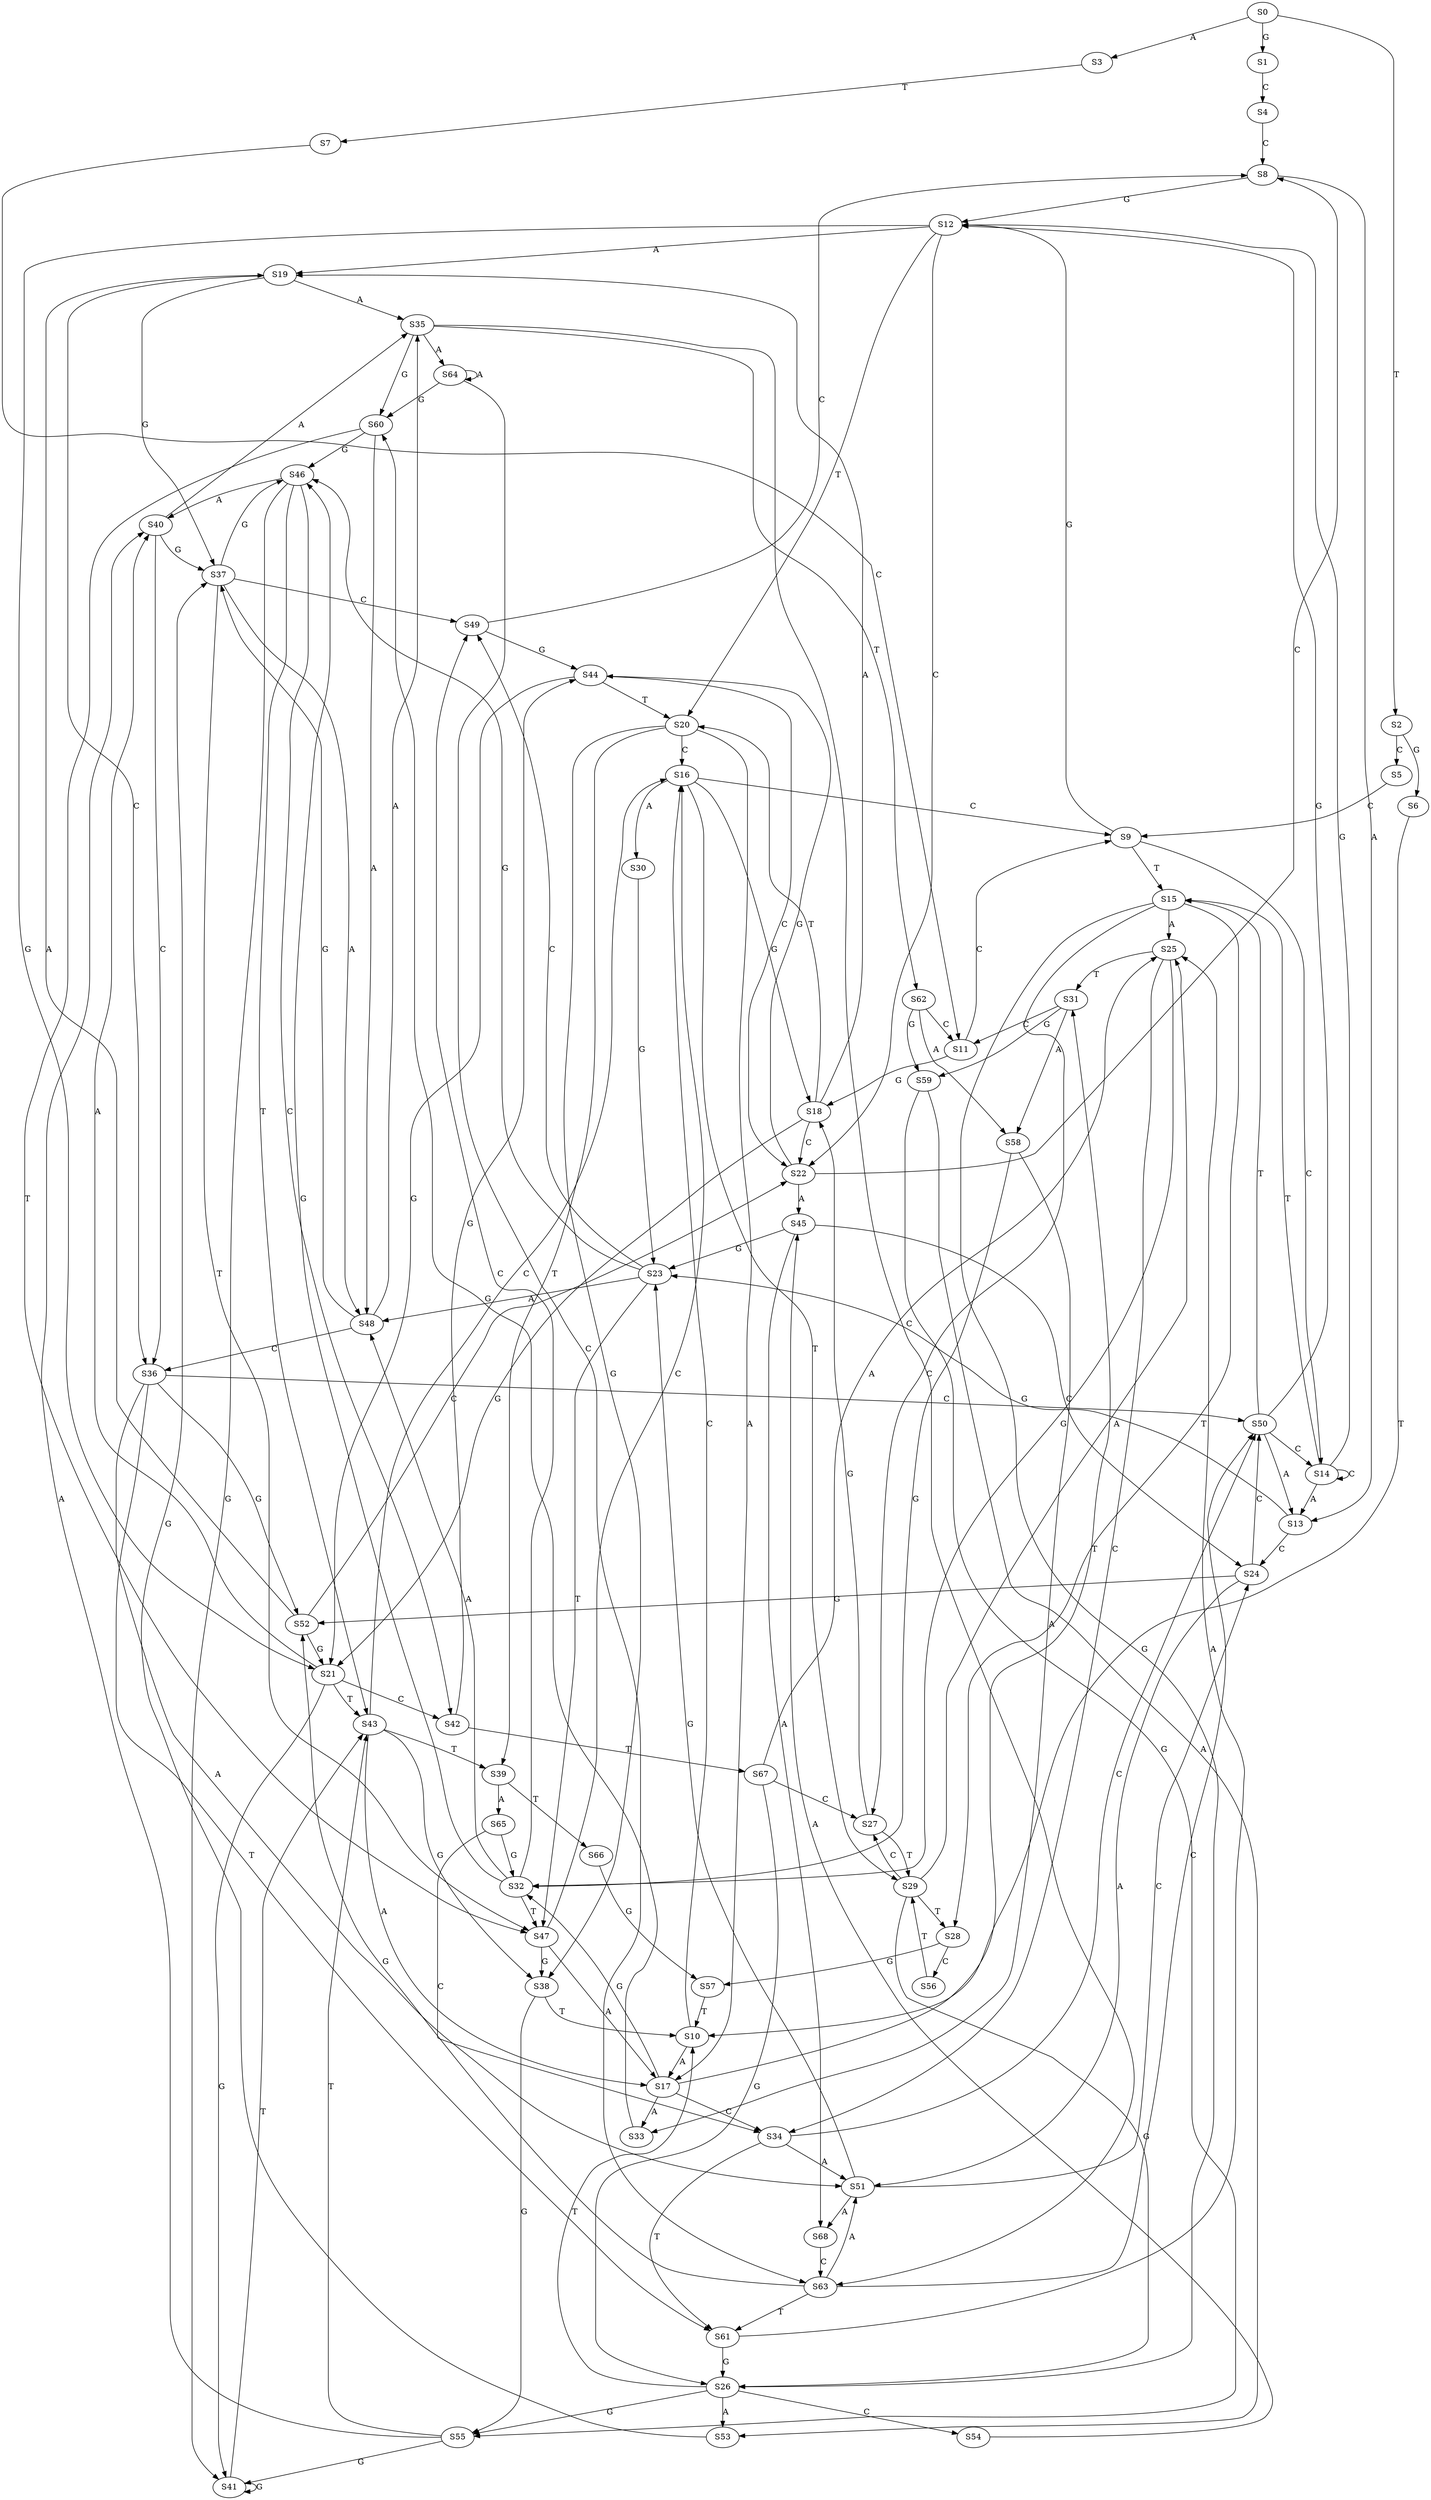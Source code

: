 strict digraph  {
	S0 -> S1 [ label = G ];
	S0 -> S2 [ label = T ];
	S0 -> S3 [ label = A ];
	S1 -> S4 [ label = C ];
	S2 -> S5 [ label = C ];
	S2 -> S6 [ label = G ];
	S3 -> S7 [ label = T ];
	S4 -> S8 [ label = C ];
	S5 -> S9 [ label = C ];
	S6 -> S10 [ label = T ];
	S7 -> S11 [ label = C ];
	S8 -> S12 [ label = G ];
	S8 -> S13 [ label = A ];
	S9 -> S14 [ label = C ];
	S9 -> S15 [ label = T ];
	S9 -> S12 [ label = G ];
	S10 -> S16 [ label = C ];
	S10 -> S17 [ label = A ];
	S11 -> S9 [ label = C ];
	S11 -> S18 [ label = G ];
	S12 -> S19 [ label = A ];
	S12 -> S20 [ label = T ];
	S12 -> S21 [ label = G ];
	S12 -> S22 [ label = C ];
	S13 -> S23 [ label = G ];
	S13 -> S24 [ label = C ];
	S14 -> S12 [ label = G ];
	S14 -> S14 [ label = C ];
	S14 -> S15 [ label = T ];
	S14 -> S13 [ label = A ];
	S15 -> S25 [ label = A ];
	S15 -> S26 [ label = G ];
	S15 -> S27 [ label = C ];
	S15 -> S28 [ label = T ];
	S16 -> S29 [ label = T ];
	S16 -> S18 [ label = G ];
	S16 -> S30 [ label = A ];
	S16 -> S9 [ label = C ];
	S17 -> S31 [ label = T ];
	S17 -> S32 [ label = G ];
	S17 -> S33 [ label = A ];
	S17 -> S34 [ label = C ];
	S18 -> S21 [ label = G ];
	S18 -> S20 [ label = T ];
	S18 -> S22 [ label = C ];
	S18 -> S19 [ label = A ];
	S19 -> S35 [ label = A ];
	S19 -> S36 [ label = C ];
	S19 -> S37 [ label = G ];
	S20 -> S16 [ label = C ];
	S20 -> S17 [ label = A ];
	S20 -> S38 [ label = G ];
	S20 -> S39 [ label = T ];
	S21 -> S40 [ label = A ];
	S21 -> S41 [ label = G ];
	S21 -> S42 [ label = C ];
	S21 -> S43 [ label = T ];
	S22 -> S44 [ label = G ];
	S22 -> S8 [ label = C ];
	S22 -> S45 [ label = A ];
	S23 -> S46 [ label = G ];
	S23 -> S47 [ label = T ];
	S23 -> S48 [ label = A ];
	S23 -> S49 [ label = C ];
	S24 -> S50 [ label = C ];
	S24 -> S51 [ label = A ];
	S24 -> S52 [ label = G ];
	S25 -> S32 [ label = G ];
	S25 -> S31 [ label = T ];
	S25 -> S34 [ label = C ];
	S26 -> S53 [ label = A ];
	S26 -> S10 [ label = T ];
	S26 -> S54 [ label = C ];
	S26 -> S55 [ label = G ];
	S27 -> S29 [ label = T ];
	S27 -> S18 [ label = G ];
	S28 -> S56 [ label = C ];
	S28 -> S57 [ label = G ];
	S29 -> S26 [ label = G ];
	S29 -> S27 [ label = C ];
	S29 -> S25 [ label = A ];
	S29 -> S28 [ label = T ];
	S30 -> S23 [ label = G ];
	S31 -> S11 [ label = C ];
	S31 -> S58 [ label = A ];
	S31 -> S59 [ label = G ];
	S32 -> S47 [ label = T ];
	S32 -> S48 [ label = A ];
	S32 -> S49 [ label = C ];
	S32 -> S46 [ label = G ];
	S33 -> S60 [ label = G ];
	S34 -> S50 [ label = C ];
	S34 -> S61 [ label = T ];
	S34 -> S51 [ label = A ];
	S35 -> S62 [ label = T ];
	S35 -> S63 [ label = C ];
	S35 -> S64 [ label = A ];
	S35 -> S60 [ label = G ];
	S36 -> S61 [ label = T ];
	S36 -> S52 [ label = G ];
	S36 -> S50 [ label = C ];
	S36 -> S51 [ label = A ];
	S37 -> S47 [ label = T ];
	S37 -> S48 [ label = A ];
	S37 -> S46 [ label = G ];
	S37 -> S49 [ label = C ];
	S38 -> S10 [ label = T ];
	S38 -> S55 [ label = G ];
	S39 -> S65 [ label = A ];
	S39 -> S66 [ label = T ];
	S40 -> S35 [ label = A ];
	S40 -> S36 [ label = C ];
	S40 -> S37 [ label = G ];
	S41 -> S43 [ label = T ];
	S41 -> S41 [ label = G ];
	S42 -> S67 [ label = T ];
	S42 -> S44 [ label = G ];
	S43 -> S17 [ label = A ];
	S43 -> S38 [ label = G ];
	S43 -> S39 [ label = T ];
	S43 -> S16 [ label = C ];
	S44 -> S21 [ label = G ];
	S44 -> S22 [ label = C ];
	S44 -> S20 [ label = T ];
	S45 -> S23 [ label = G ];
	S45 -> S68 [ label = A ];
	S45 -> S24 [ label = C ];
	S46 -> S40 [ label = A ];
	S46 -> S43 [ label = T ];
	S46 -> S42 [ label = C ];
	S46 -> S41 [ label = G ];
	S47 -> S17 [ label = A ];
	S47 -> S16 [ label = C ];
	S47 -> S38 [ label = G ];
	S48 -> S35 [ label = A ];
	S48 -> S36 [ label = C ];
	S48 -> S37 [ label = G ];
	S49 -> S8 [ label = C ];
	S49 -> S44 [ label = G ];
	S50 -> S14 [ label = C ];
	S50 -> S13 [ label = A ];
	S50 -> S15 [ label = T ];
	S50 -> S12 [ label = G ];
	S51 -> S23 [ label = G ];
	S51 -> S24 [ label = C ];
	S51 -> S68 [ label = A ];
	S52 -> S21 [ label = G ];
	S52 -> S19 [ label = A ];
	S52 -> S22 [ label = C ];
	S53 -> S37 [ label = G ];
	S54 -> S45 [ label = A ];
	S55 -> S43 [ label = T ];
	S55 -> S41 [ label = G ];
	S55 -> S40 [ label = A ];
	S56 -> S29 [ label = T ];
	S57 -> S10 [ label = T ];
	S58 -> S32 [ label = G ];
	S58 -> S33 [ label = A ];
	S59 -> S55 [ label = G ];
	S59 -> S53 [ label = A ];
	S60 -> S47 [ label = T ];
	S60 -> S48 [ label = A ];
	S60 -> S46 [ label = G ];
	S61 -> S25 [ label = A ];
	S61 -> S26 [ label = G ];
	S62 -> S58 [ label = A ];
	S62 -> S11 [ label = C ];
	S62 -> S59 [ label = G ];
	S63 -> S51 [ label = A ];
	S63 -> S50 [ label = C ];
	S63 -> S52 [ label = G ];
	S63 -> S61 [ label = T ];
	S64 -> S60 [ label = G ];
	S64 -> S63 [ label = C ];
	S64 -> S64 [ label = A ];
	S65 -> S34 [ label = C ];
	S65 -> S32 [ label = G ];
	S66 -> S57 [ label = G ];
	S67 -> S25 [ label = A ];
	S67 -> S27 [ label = C ];
	S67 -> S26 [ label = G ];
	S68 -> S63 [ label = C ];
}
